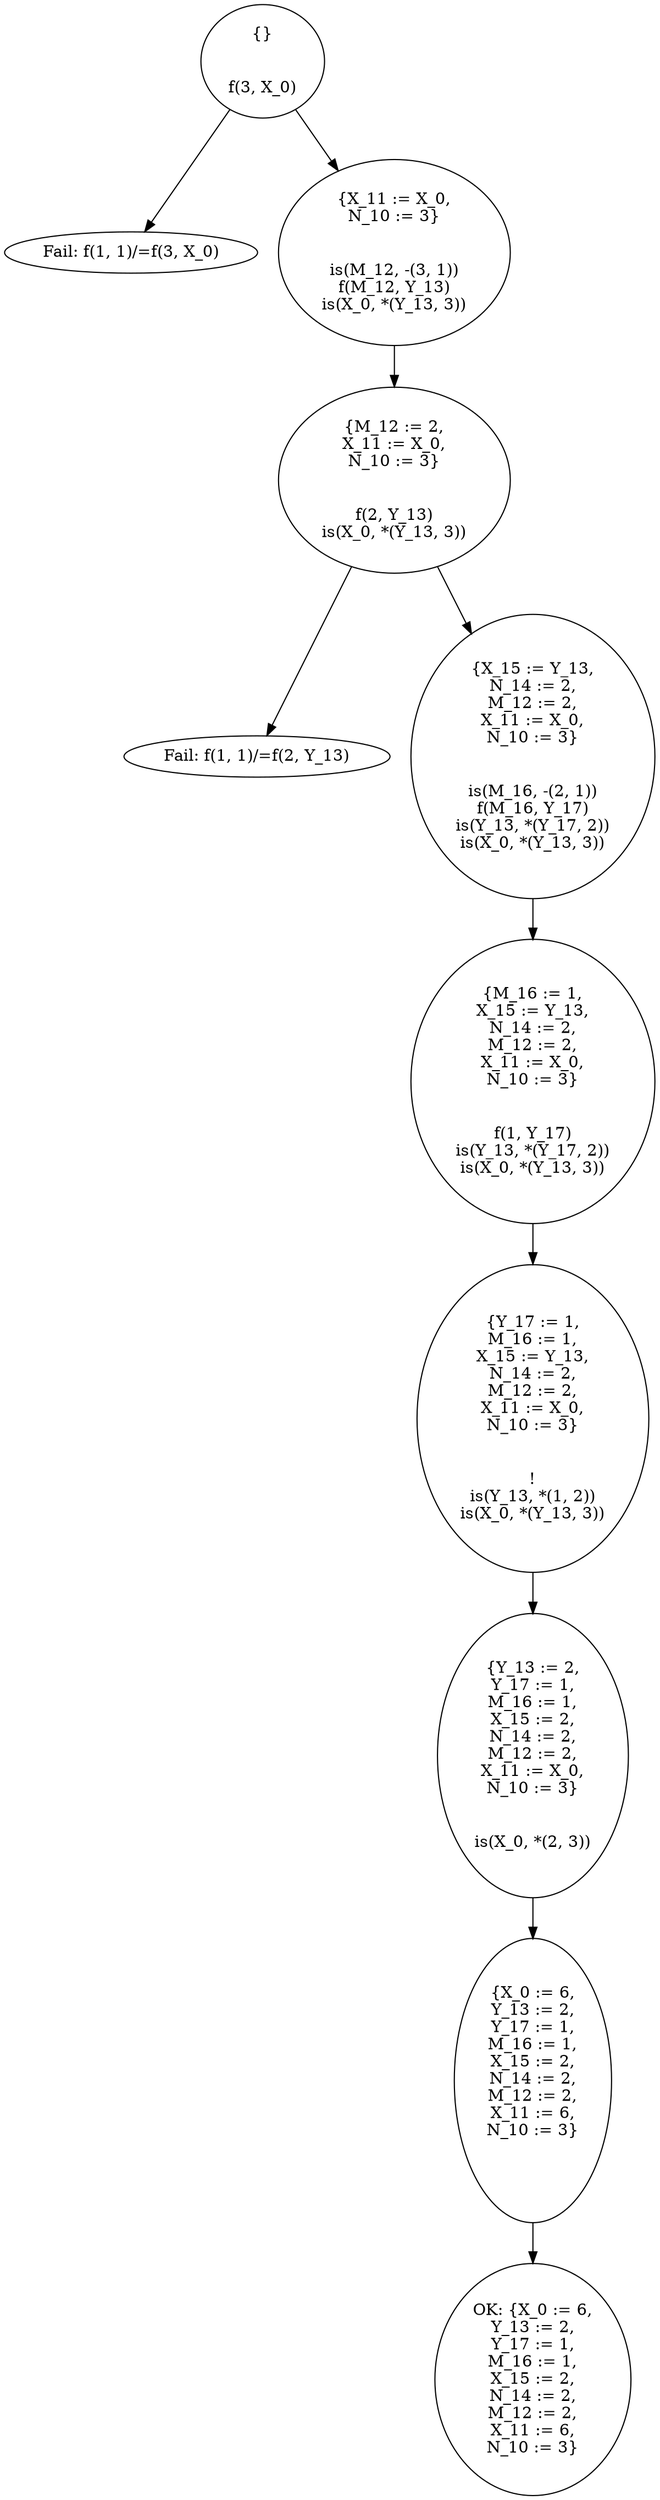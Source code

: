 digraph G{
"{}


f(3, X_0)"
->
"Fail: f(1, 1)/=f(3, X_0)"
"{}


f(3, X_0)"
->
"{X_11 := X_0,
N_10 := 3}


is(M_12, -(3, 1))
f(M_12, Y_13)
is(X_0, *(Y_13, 3))"

"{X_11 := X_0,
N_10 := 3}


is(M_12, -(3, 1))
f(M_12, Y_13)
is(X_0, *(Y_13, 3))"
->
"{M_12 := 2,
X_11 := X_0,
N_10 := 3}


f(2, Y_13)
is(X_0, *(Y_13, 3))"

"{M_12 := 2,
X_11 := X_0,
N_10 := 3}


f(2, Y_13)
is(X_0, *(Y_13, 3))"
->
"Fail: f(1, 1)/=f(2, Y_13)"
"{M_12 := 2,
X_11 := X_0,
N_10 := 3}


f(2, Y_13)
is(X_0, *(Y_13, 3))"
->
"{X_15 := Y_13,
N_14 := 2,
M_12 := 2,
X_11 := X_0,
N_10 := 3}


is(M_16, -(2, 1))
f(M_16, Y_17)
is(Y_13, *(Y_17, 2))
is(X_0, *(Y_13, 3))"

"{X_15 := Y_13,
N_14 := 2,
M_12 := 2,
X_11 := X_0,
N_10 := 3}


is(M_16, -(2, 1))
f(M_16, Y_17)
is(Y_13, *(Y_17, 2))
is(X_0, *(Y_13, 3))"
->
"{M_16 := 1,
X_15 := Y_13,
N_14 := 2,
M_12 := 2,
X_11 := X_0,
N_10 := 3}


f(1, Y_17)
is(Y_13, *(Y_17, 2))
is(X_0, *(Y_13, 3))"

"{M_16 := 1,
X_15 := Y_13,
N_14 := 2,
M_12 := 2,
X_11 := X_0,
N_10 := 3}


f(1, Y_17)
is(Y_13, *(Y_17, 2))
is(X_0, *(Y_13, 3))"
->
"{Y_17 := 1,
M_16 := 1,
X_15 := Y_13,
N_14 := 2,
M_12 := 2,
X_11 := X_0,
N_10 := 3}


!
is(Y_13, *(1, 2))
is(X_0, *(Y_13, 3))"

"{Y_17 := 1,
M_16 := 1,
X_15 := Y_13,
N_14 := 2,
M_12 := 2,
X_11 := X_0,
N_10 := 3}


!
is(Y_13, *(1, 2))
is(X_0, *(Y_13, 3))"
->
"{Y_13 := 2,
Y_17 := 1,
M_16 := 1,
X_15 := 2,
N_14 := 2,
M_12 := 2,
X_11 := X_0,
N_10 := 3}


is(X_0, *(2, 3))"

"{Y_13 := 2,
Y_17 := 1,
M_16 := 1,
X_15 := 2,
N_14 := 2,
M_12 := 2,
X_11 := X_0,
N_10 := 3}


is(X_0, *(2, 3))"
->
"{X_0 := 6,
Y_13 := 2,
Y_17 := 1,
M_16 := 1,
X_15 := 2,
N_14 := 2,
M_12 := 2,
X_11 := 6,
N_10 := 3}


"

"{X_0 := 6,
Y_13 := 2,
Y_17 := 1,
M_16 := 1,
X_15 := 2,
N_14 := 2,
M_12 := 2,
X_11 := 6,
N_10 := 3}


"
->
"OK: {X_0 := 6,
Y_13 := 2,
Y_17 := 1,
M_16 := 1,
X_15 := 2,
N_14 := 2,
M_12 := 2,
X_11 := 6,
N_10 := 3}
"

"OK: {X_0 := 6,
Y_13 := 2,
Y_17 := 1,
M_16 := 1,
X_15 := 2,
N_14 := 2,
M_12 := 2,
X_11 := 6,
N_10 := 3}
"
}